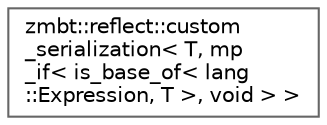 digraph "Graphical Class Hierarchy"
{
 // LATEX_PDF_SIZE
  bgcolor="transparent";
  edge [fontname=Helvetica,fontsize=10,labelfontname=Helvetica,labelfontsize=10];
  node [fontname=Helvetica,fontsize=10,shape=box,height=0.2,width=0.4];
  rankdir="LR";
  Node0 [id="Node000000",label="zmbt::reflect::custom\l_serialization\< T, mp\l_if\< is_base_of\< lang\l::Expression, T \>, void \> \>",height=0.2,width=0.4,color="grey40", fillcolor="white", style="filled",URL="$structzmbt_1_1reflect_1_1custom__serialization_3_01T_00_01mp__if_3_01is__base__of_3_01lang_1_1Ex2d769b9dfa1b415c78e21b0b59756cc2.html",tooltip=" "];
}
